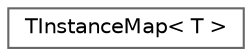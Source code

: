 digraph "Graphical Class Hierarchy"
{
 // INTERACTIVE_SVG=YES
 // LATEX_PDF_SIZE
  bgcolor="transparent";
  edge [fontname=Helvetica,fontsize=10,labelfontname=Helvetica,labelfontsize=10];
  node [fontname=Helvetica,fontsize=10,shape=box,height=0.2,width=0.4];
  rankdir="LR";
  Node0 [id="Node000000",label="TInstanceMap\< T \>",height=0.2,width=0.4,color="grey40", fillcolor="white", style="filled",URL="$d3/dd7/structTInstanceMap.html",tooltip=" "];
}
